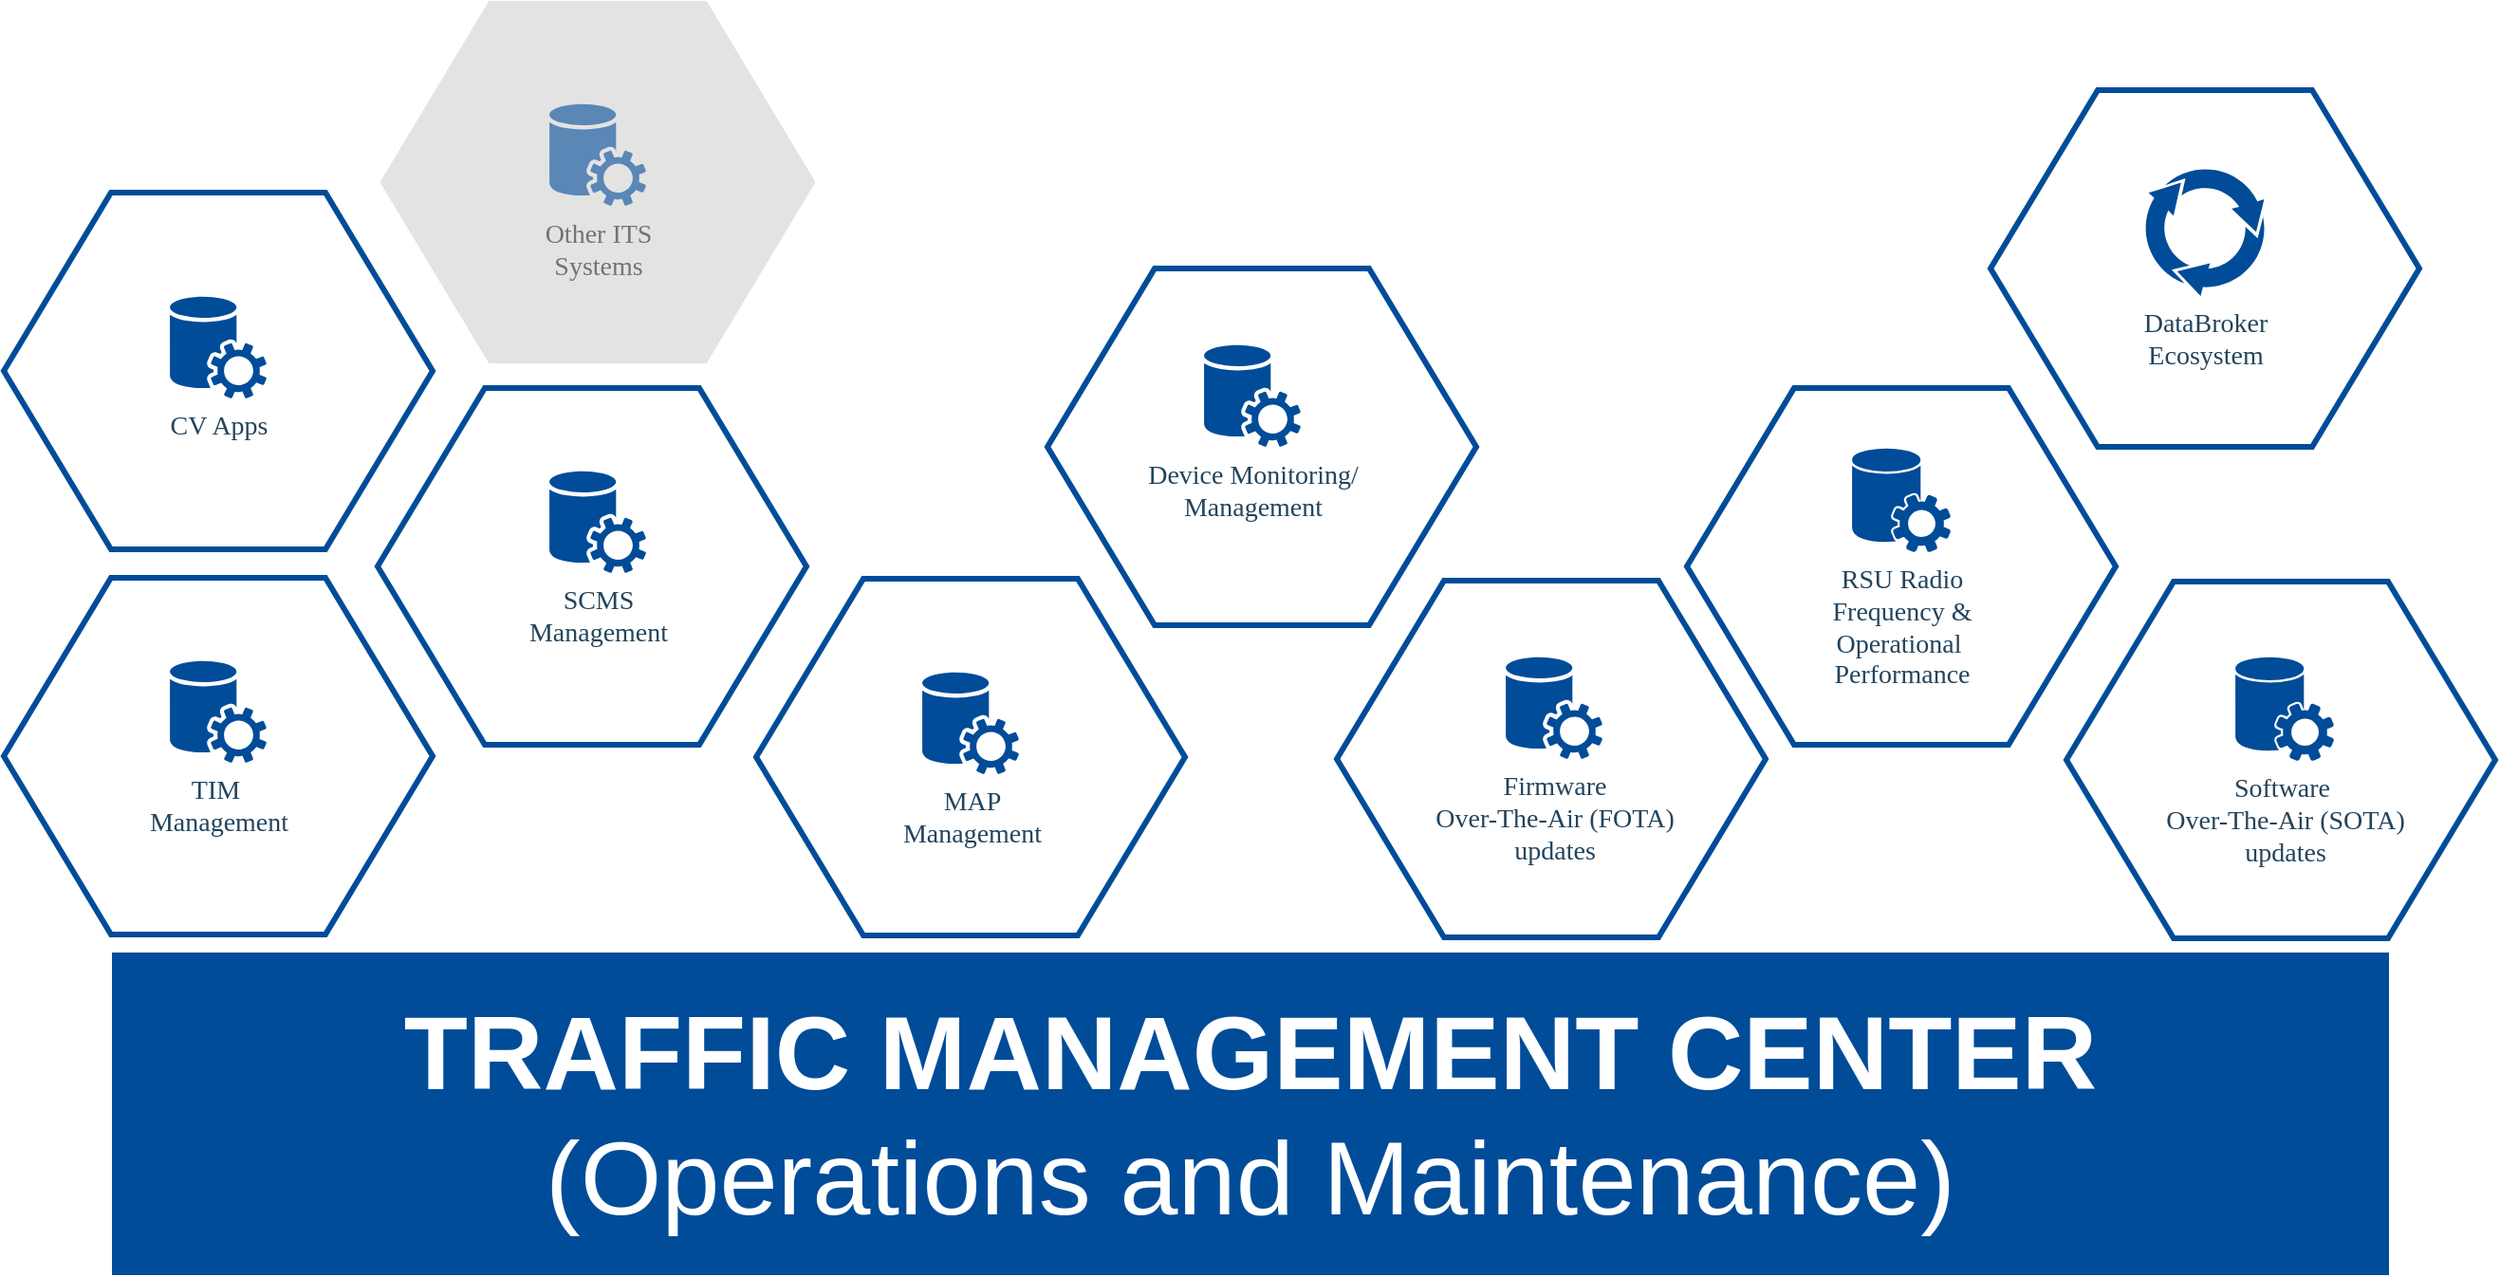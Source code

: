 <mxfile version="10.5.9" type="github"><diagram id="nLhdqlBH4N6B0pujnup1" name="Page-1"><mxGraphModel dx="1891" dy="999" grid="1" gridSize="10" guides="1" tooltips="1" connect="1" arrows="1" fold="1" page="1" pageScale="1" pageWidth="1654" pageHeight="1169" math="0" shadow="0"><root><mxCell id="0"/><mxCell id="1" parent="0"/><mxCell id="4KOgM07Rd9hDvzRb2W5_-1" value="&lt;font style=&quot;font-size: 55px&quot;&gt;&lt;font color=&quot;#ffffff&quot; style=&quot;font-size: 55px&quot;&gt;&lt;span&gt;&lt;b&gt;TRAFFIC MANAGEMENT CENTER&lt;br&gt;&lt;/b&gt;&lt;/span&gt;&lt;/font&gt;&lt;span&gt;&lt;font color=&quot;#ffffff&quot;&gt;(&lt;/font&gt;&lt;/span&gt;&lt;font color=&quot;#ffffff&quot; style=&quot;font-size: 55px&quot;&gt;Operations and Maintenance)&lt;/font&gt;&lt;/font&gt;" style="rounded=0;whiteSpace=wrap;html=1;fillColor=#004C99;strokeColor=none;" vertex="1" parent="1"><mxGeometry x="190" y="780" width="1200" height="170" as="geometry"/></mxCell><mxCell id="4KOgM07Rd9hDvzRb2W5_-2" value="" style="shape=hexagon;perimeter=hexagonPerimeter2;whiteSpace=wrap;html=1;shadow=0;labelBackgroundColor=none;strokeColor=#004C99;fillColor=#ffffff;gradientColor=none;fontFamily=Helvetica;fontSize=23;fontColor=#23445D;align=center;strokeWidth=3;" vertex="1" parent="1"><mxGeometry x="133" y="582.5" width="226" height="188" as="geometry"/></mxCell><mxCell id="4KOgM07Rd9hDvzRb2W5_-3" value="&lt;font color=&quot;#23445d&quot;&gt;TIM&amp;nbsp;&lt;br&gt;Management&lt;/font&gt;" style="shadow=0;dashed=0;html=1;strokeColor=none;fillColor=#004C99;labelPosition=center;verticalLabelPosition=bottom;verticalAlign=top;shape=mxgraph.office.services.central_management_service;rounded=0;comic=0;fontFamily=Verdana;fontSize=14;fontColor=#FFFFFF;" vertex="1" parent="1"><mxGeometry x="220.5" y="626" width="51" height="54" as="geometry"/></mxCell><mxCell id="4KOgM07Rd9hDvzRb2W5_-4" value="" style="shape=hexagon;perimeter=hexagonPerimeter2;whiteSpace=wrap;html=1;shadow=0;labelBackgroundColor=none;strokeColor=#004C99;fillColor=#ffffff;gradientColor=none;fontFamily=Helvetica;fontSize=23;fontColor=#23445D;align=center;strokeWidth=3;" vertex="1" parent="1"><mxGeometry x="683" y="419.5" width="226" height="188" as="geometry"/></mxCell><mxCell id="4KOgM07Rd9hDvzRb2W5_-5" value="" style="shape=hexagon;perimeter=hexagonPerimeter2;whiteSpace=wrap;html=1;shadow=0;labelBackgroundColor=none;strokeColor=#004C99;fillColor=#ffffff;gradientColor=none;fontFamily=Helvetica;fontSize=23;fontColor=#23445D;align=center;strokeWidth=3;" vertex="1" parent="1"><mxGeometry x="133" y="379.5" width="226" height="188" as="geometry"/></mxCell><mxCell id="4KOgM07Rd9hDvzRb2W5_-6" value="&lt;font color=&quot;#23445d&quot;&gt;Device Monitoring/ &lt;br&gt;Management&lt;/font&gt;&lt;br&gt;" style="shadow=0;dashed=0;html=1;strokeColor=none;fillColor=#004C99;labelPosition=center;verticalLabelPosition=bottom;verticalAlign=top;shape=mxgraph.office.services.central_management_service;rounded=0;comic=0;fontFamily=Verdana;fontSize=14;fontColor=#FFFFFF;" vertex="1" parent="1"><mxGeometry x="765.5" y="459.5" width="51" height="54" as="geometry"/></mxCell><mxCell id="4KOgM07Rd9hDvzRb2W5_-7" value="&lt;font color=&quot;#23445d&quot;&gt;CV Apps&lt;/font&gt;" style="shadow=0;dashed=0;html=1;strokeColor=none;fillColor=#004C99;labelPosition=center;verticalLabelPosition=bottom;verticalAlign=top;shape=mxgraph.office.services.central_management_service;rounded=0;comic=0;fontFamily=Verdana;fontSize=14;fontColor=#FFFFFF;" vertex="1" parent="1"><mxGeometry x="220.5" y="434" width="51" height="54" as="geometry"/></mxCell><mxCell id="4KOgM07Rd9hDvzRb2W5_-9" value="" style="shape=hexagon;perimeter=hexagonPerimeter2;whiteSpace=wrap;html=1;shadow=0;labelBackgroundColor=none;strokeColor=#004C99;fillColor=#ffffff;gradientColor=none;fontFamily=Helvetica;fontSize=23;fontColor=#23445D;align=center;strokeWidth=3;" vertex="1" parent="1"><mxGeometry x="529.5" y="583" width="226" height="188" as="geometry"/></mxCell><mxCell id="4KOgM07Rd9hDvzRb2W5_-10" value="&lt;font color=&quot;#23445d&quot;&gt;MAP &lt;br&gt;Management&lt;/font&gt;" style="shadow=0;dashed=0;html=1;strokeColor=none;fillColor=#004C99;labelPosition=center;verticalLabelPosition=bottom;verticalAlign=top;shape=mxgraph.office.services.central_management_service;rounded=0;comic=0;fontFamily=Verdana;fontSize=14;fontColor=#FFFFFF;" vertex="1" parent="1"><mxGeometry x="617" y="632" width="51" height="54" as="geometry"/></mxCell><mxCell id="4KOgM07Rd9hDvzRb2W5_-11" value="" style="shape=hexagon;perimeter=hexagonPerimeter2;whiteSpace=wrap;html=1;shadow=0;labelBackgroundColor=none;strokeColor=#004C99;fillColor=#ffffff;gradientColor=none;fontFamily=Helvetica;fontSize=23;fontColor=#23445D;align=center;strokeWidth=3;" vertex="1" parent="1"><mxGeometry x="1220" y="584.5" width="226" height="188" as="geometry"/></mxCell><mxCell id="4KOgM07Rd9hDvzRb2W5_-12" value="" style="shape=hexagon;perimeter=hexagonPerimeter2;whiteSpace=wrap;html=1;shadow=0;labelBackgroundColor=none;strokeColor=#004C99;fillColor=#ffffff;gradientColor=none;fontFamily=Helvetica;fontSize=23;fontColor=#23445D;align=center;strokeWidth=3;fontStyle=1" vertex="1" parent="1"><mxGeometry x="835.5" y="584" width="226" height="188" as="geometry"/></mxCell><mxCell id="4KOgM07Rd9hDvzRb2W5_-13" value="" style="shape=hexagon;perimeter=hexagonPerimeter2;whiteSpace=wrap;html=1;shadow=0;labelBackgroundColor=none;strokeColor=#004C99;fillColor=#ffffff;gradientColor=none;fontFamily=Helvetica;fontSize=23;fontColor=#23445D;align=center;strokeWidth=3;" vertex="1" parent="1"><mxGeometry x="330" y="482.5" width="226" height="188" as="geometry"/></mxCell><mxCell id="4KOgM07Rd9hDvzRb2W5_-14" value="" style="shape=hexagon;perimeter=hexagonPerimeter2;whiteSpace=wrap;html=1;shadow=0;labelBackgroundColor=none;strokeColor=#004C99;fillColor=#ffffff;gradientColor=none;fontFamily=Helvetica;fontSize=23;fontColor=#23445D;align=center;strokeWidth=3;" vertex="1" parent="1"><mxGeometry x="1020" y="482.5" width="226" height="188" as="geometry"/></mxCell><mxCell id="4KOgM07Rd9hDvzRb2W5_-15" value="&lt;font color=&quot;#23445d&quot;&gt;SCMS &lt;br&gt;Management&lt;/font&gt;" style="shadow=0;dashed=0;html=1;strokeColor=none;fillColor=#004C99;labelPosition=center;verticalLabelPosition=bottom;verticalAlign=top;shape=mxgraph.office.services.central_management_service;rounded=0;comic=0;fontFamily=Verdana;fontSize=14;fontColor=#FFFFFF;" vertex="1" parent="1"><mxGeometry x="420.5" y="526" width="51" height="54" as="geometry"/></mxCell><mxCell id="4KOgM07Rd9hDvzRb2W5_-16" value="&lt;font color=&quot;#23445d&quot;&gt;RSU Radio &lt;br&gt;Frequency &amp;amp;&lt;br&gt;Operational&amp;nbsp;&lt;br&gt;Performance&lt;/font&gt;&lt;br&gt;" style="shadow=0;dashed=0;html=1;strokeColor=#004C99;fillColor=#004C99;labelPosition=center;verticalLabelPosition=bottom;verticalAlign=top;shape=mxgraph.office.services.central_management_service;rounded=0;comic=0;fontFamily=Verdana;fontSize=14;fontColor=#FFFFFF;" vertex="1" parent="1"><mxGeometry x="1107.5" y="514.5" width="51" height="54" as="geometry"/></mxCell><mxCell id="4KOgM07Rd9hDvzRb2W5_-17" value="&lt;font color=&quot;#23445d&quot;&gt;Firmware &lt;br&gt;Over-The-Air (FOTA)&lt;br&gt;updates&lt;/font&gt;&lt;br&gt;" style="shadow=0;dashed=0;html=1;strokeColor=none;fillColor=#004C99;labelPosition=center;verticalLabelPosition=bottom;verticalAlign=top;shape=mxgraph.office.services.central_management_service;rounded=0;comic=0;fontFamily=Verdana;fontSize=14;fontColor=#FFFFFF;" vertex="1" parent="1"><mxGeometry x="924.5" y="624" width="51" height="54" as="geometry"/></mxCell><mxCell id="4KOgM07Rd9hDvzRb2W5_-18" value="&lt;font color=&quot;#23445d&quot;&gt;Software&amp;nbsp;&lt;br&gt;Over-The-Air (SOTA)&lt;br&gt;updates&lt;/font&gt;&lt;br&gt;" style="shadow=0;dashed=0;html=1;strokeColor=#004C99;fillColor=#004C99;labelPosition=center;verticalLabelPosition=bottom;verticalAlign=top;shape=mxgraph.office.services.central_management_service;rounded=0;comic=0;fontFamily=Verdana;fontSize=14;fontColor=#FFFFFF;" vertex="1" parent="1"><mxGeometry x="1309.5" y="624.5" width="51" height="54" as="geometry"/></mxCell><mxCell id="4KOgM07Rd9hDvzRb2W5_-19" value="" style="shape=hexagon;perimeter=hexagonPerimeter2;whiteSpace=wrap;html=1;shadow=0;labelBackgroundColor=none;strokeColor=#E3E3E3;fillColor=#E3E3E3;gradientColor=none;fontFamily=Helvetica;fontSize=23;fontColor=#E6E6E6;align=center;strokeWidth=3;textOpacity=40;" vertex="1" parent="1"><mxGeometry x="333" y="280" width="226" height="188" as="geometry"/></mxCell><mxCell id="4KOgM07Rd9hDvzRb2W5_-20" value="&lt;font color=&quot;#737373&quot;&gt;Other ITS&lt;br&gt;Systems&lt;/font&gt;&lt;br&gt;" style="shadow=0;dashed=0;html=1;strokeColor=none;fillColor=#004C99;labelPosition=center;verticalLabelPosition=bottom;verticalAlign=top;shape=mxgraph.office.services.central_management_service;rounded=0;comic=0;fontFamily=Verdana;fontSize=14;fontColor=#FFFFFF;opacity=60;" vertex="1" parent="1"><mxGeometry x="420.5" y="332.5" width="51" height="54" as="geometry"/></mxCell><mxCell id="4KOgM07Rd9hDvzRb2W5_-21" value="" style="shape=hexagon;perimeter=hexagonPerimeter2;whiteSpace=wrap;html=1;shadow=0;labelBackgroundColor=none;strokeColor=#004C99;fillColor=#ffffff;gradientColor=none;fontFamily=Helvetica;fontSize=23;fontColor=#23445D;align=center;strokeWidth=3;" vertex="1" parent="1"><mxGeometry x="1180" y="325.5" width="226" height="188" as="geometry"/></mxCell><mxCell id="4KOgM07Rd9hDvzRb2W5_-23" value="&lt;font color=&quot;#23445d&quot;&gt;DataBroker&lt;br&gt;Ecosystem&lt;/font&gt;&lt;br&gt;" style="shadow=0;dashed=0;html=1;strokeColor=none;shape=mxgraph.mscae.general.continuous_cycle;fillColor=#004C99;rounded=0;comic=0;fontFamily=Verdana;fontSize=14;fontColor=#FFFFFF;verticalAlign=top;labelPosition=center;verticalLabelPosition=bottom;align=center;" vertex="1" parent="1"><mxGeometry x="1260.5" y="366" width="65" height="68" as="geometry"/></mxCell></root></mxGraphModel></diagram></mxfile>